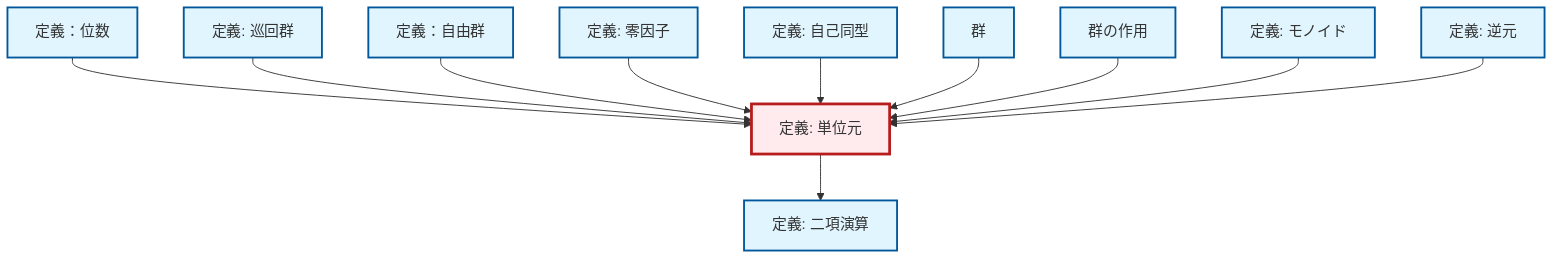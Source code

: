 graph TD
    classDef definition fill:#e1f5fe,stroke:#01579b,stroke-width:2px
    classDef theorem fill:#f3e5f5,stroke:#4a148c,stroke-width:2px
    classDef axiom fill:#fff3e0,stroke:#e65100,stroke-width:2px
    classDef example fill:#e8f5e9,stroke:#1b5e20,stroke-width:2px
    classDef current fill:#ffebee,stroke:#b71c1c,stroke-width:3px
    def-cyclic-group["定義: 巡回群"]:::definition
    def-binary-operation["定義: 二項演算"]:::definition
    def-free-group["定義：自由群"]:::definition
    def-zero-divisor["定義: 零因子"]:::definition
    def-group-action["群の作用"]:::definition
    def-identity-element["定義: 単位元"]:::definition
    def-inverse-element["定義: 逆元"]:::definition
    def-group["群"]:::definition
    def-automorphism["定義: 自己同型"]:::definition
    def-monoid["定義: モノイド"]:::definition
    def-order["定義：位数"]:::definition
    def-order --> def-identity-element
    def-cyclic-group --> def-identity-element
    def-free-group --> def-identity-element
    def-zero-divisor --> def-identity-element
    def-automorphism --> def-identity-element
    def-group --> def-identity-element
    def-group-action --> def-identity-element
    def-monoid --> def-identity-element
    def-identity-element --> def-binary-operation
    def-inverse-element --> def-identity-element
    class def-identity-element current